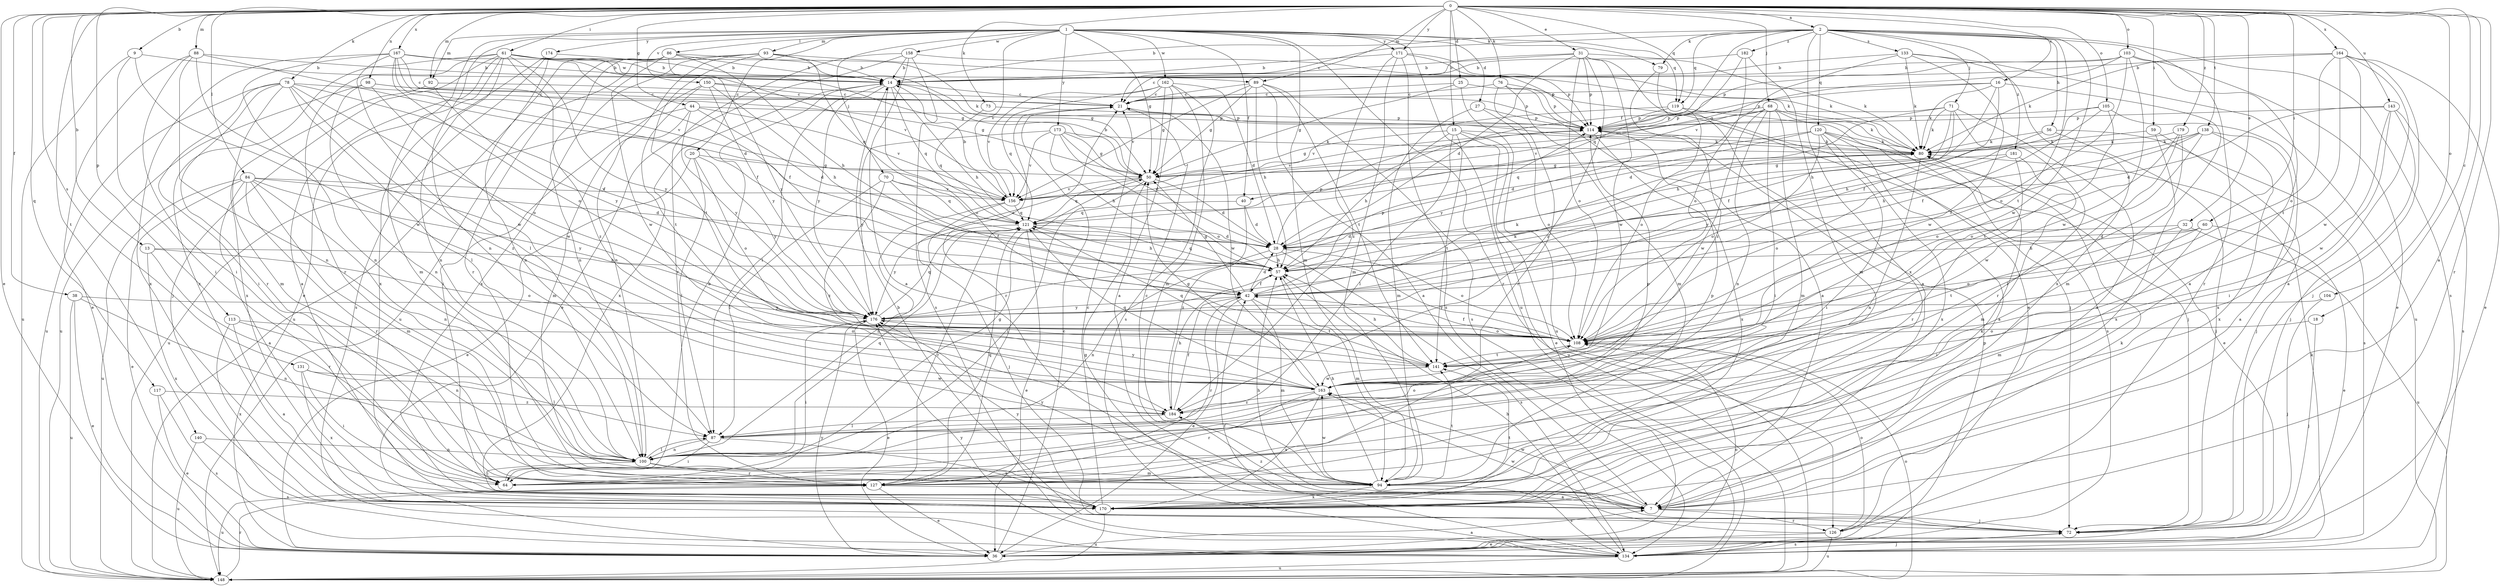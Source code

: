 strict digraph  {
0;
1;
2;
7;
9;
13;
14;
15;
16;
18;
20;
21;
25;
27;
28;
31;
32;
36;
38;
40;
42;
44;
50;
56;
57;
59;
60;
61;
64;
68;
70;
71;
72;
73;
76;
78;
79;
80;
84;
86;
87;
88;
89;
92;
93;
94;
98;
100;
103;
104;
105;
108;
113;
114;
117;
119;
120;
121;
126;
127;
131;
133;
134;
138;
140;
141;
143;
148;
150;
156;
158;
162;
163;
164;
167;
170;
171;
173;
174;
176;
179;
181;
182;
184;
0 -> 2  [label=a];
0 -> 7  [label=a];
0 -> 9  [label=b];
0 -> 13  [label=b];
0 -> 15  [label=c];
0 -> 16  [label=c];
0 -> 18  [label=c];
0 -> 25  [label=d];
0 -> 31  [label=e];
0 -> 32  [label=e];
0 -> 36  [label=e];
0 -> 38  [label=f];
0 -> 44  [label=g];
0 -> 59  [label=i];
0 -> 60  [label=i];
0 -> 61  [label=i];
0 -> 68  [label=j];
0 -> 73  [label=k];
0 -> 76  [label=k];
0 -> 78  [label=k];
0 -> 84  [label=l];
0 -> 88  [label=m];
0 -> 89  [label=m];
0 -> 92  [label=m];
0 -> 98  [label=n];
0 -> 103  [label=o];
0 -> 104  [label=o];
0 -> 105  [label=o];
0 -> 113  [label=p];
0 -> 117  [label=q];
0 -> 119  [label=q];
0 -> 126  [label=r];
0 -> 131  [label=s];
0 -> 138  [label=t];
0 -> 140  [label=t];
0 -> 143  [label=u];
0 -> 164  [label=x];
0 -> 167  [label=x];
0 -> 171  [label=y];
0 -> 179  [label=z];
1 -> 20  [label=c];
1 -> 27  [label=d];
1 -> 36  [label=e];
1 -> 40  [label=f];
1 -> 50  [label=g];
1 -> 70  [label=j];
1 -> 79  [label=k];
1 -> 86  [label=l];
1 -> 92  [label=m];
1 -> 93  [label=m];
1 -> 94  [label=m];
1 -> 100  [label=n];
1 -> 119  [label=q];
1 -> 126  [label=r];
1 -> 148  [label=u];
1 -> 150  [label=v];
1 -> 156  [label=v];
1 -> 158  [label=w];
1 -> 162  [label=w];
1 -> 171  [label=y];
1 -> 173  [label=y];
1 -> 174  [label=y];
2 -> 14  [label=b];
2 -> 21  [label=c];
2 -> 40  [label=f];
2 -> 56  [label=h];
2 -> 71  [label=j];
2 -> 79  [label=k];
2 -> 119  [label=q];
2 -> 120  [label=q];
2 -> 126  [label=r];
2 -> 133  [label=s];
2 -> 134  [label=s];
2 -> 141  [label=t];
2 -> 163  [label=w];
2 -> 170  [label=x];
2 -> 181  [label=z];
2 -> 182  [label=z];
7 -> 57  [label=h];
7 -> 72  [label=j];
7 -> 126  [label=r];
7 -> 163  [label=w];
7 -> 184  [label=z];
9 -> 14  [label=b];
9 -> 64  [label=i];
9 -> 148  [label=u];
9 -> 163  [label=w];
13 -> 57  [label=h];
13 -> 108  [label=o];
13 -> 127  [label=r];
13 -> 170  [label=x];
14 -> 21  [label=c];
14 -> 57  [label=h];
14 -> 87  [label=l];
14 -> 108  [label=o];
14 -> 121  [label=q];
14 -> 170  [label=x];
14 -> 176  [label=y];
15 -> 36  [label=e];
15 -> 50  [label=g];
15 -> 57  [label=h];
15 -> 80  [label=k];
15 -> 87  [label=l];
15 -> 141  [label=t];
15 -> 148  [label=u];
16 -> 21  [label=c];
16 -> 42  [label=f];
16 -> 57  [label=h];
16 -> 80  [label=k];
16 -> 94  [label=m];
16 -> 114  [label=p];
18 -> 72  [label=j];
18 -> 108  [label=o];
20 -> 36  [label=e];
20 -> 50  [label=g];
20 -> 87  [label=l];
20 -> 108  [label=o];
20 -> 176  [label=y];
21 -> 114  [label=p];
21 -> 127  [label=r];
21 -> 163  [label=w];
25 -> 21  [label=c];
25 -> 50  [label=g];
25 -> 72  [label=j];
25 -> 148  [label=u];
27 -> 94  [label=m];
27 -> 108  [label=o];
27 -> 114  [label=p];
28 -> 57  [label=h];
28 -> 100  [label=n];
28 -> 108  [label=o];
28 -> 114  [label=p];
28 -> 134  [label=s];
31 -> 14  [label=b];
31 -> 21  [label=c];
31 -> 28  [label=d];
31 -> 36  [label=e];
31 -> 80  [label=k];
31 -> 108  [label=o];
31 -> 114  [label=p];
31 -> 163  [label=w];
31 -> 184  [label=z];
32 -> 28  [label=d];
32 -> 64  [label=i];
32 -> 141  [label=t];
32 -> 148  [label=u];
36 -> 7  [label=a];
36 -> 21  [label=c];
36 -> 108  [label=o];
36 -> 176  [label=y];
38 -> 36  [label=e];
38 -> 100  [label=n];
38 -> 148  [label=u];
38 -> 176  [label=y];
40 -> 28  [label=d];
40 -> 121  [label=q];
40 -> 184  [label=z];
42 -> 28  [label=d];
42 -> 36  [label=e];
42 -> 50  [label=g];
42 -> 80  [label=k];
42 -> 94  [label=m];
42 -> 114  [label=p];
42 -> 127  [label=r];
42 -> 141  [label=t];
42 -> 176  [label=y];
44 -> 28  [label=d];
44 -> 94  [label=m];
44 -> 114  [label=p];
44 -> 148  [label=u];
44 -> 156  [label=v];
44 -> 176  [label=y];
50 -> 14  [label=b];
50 -> 28  [label=d];
50 -> 64  [label=i];
50 -> 121  [label=q];
50 -> 156  [label=v];
56 -> 72  [label=j];
56 -> 80  [label=k];
56 -> 134  [label=s];
56 -> 176  [label=y];
57 -> 42  [label=f];
57 -> 94  [label=m];
57 -> 121  [label=q];
59 -> 72  [label=j];
59 -> 80  [label=k];
59 -> 170  [label=x];
60 -> 28  [label=d];
60 -> 36  [label=e];
60 -> 57  [label=h];
60 -> 94  [label=m];
60 -> 108  [label=o];
61 -> 7  [label=a];
61 -> 14  [label=b];
61 -> 42  [label=f];
61 -> 50  [label=g];
61 -> 72  [label=j];
61 -> 80  [label=k];
61 -> 94  [label=m];
61 -> 100  [label=n];
61 -> 127  [label=r];
61 -> 156  [label=v];
61 -> 170  [label=x];
61 -> 176  [label=y];
61 -> 184  [label=z];
64 -> 14  [label=b];
68 -> 64  [label=i];
68 -> 80  [label=k];
68 -> 94  [label=m];
68 -> 100  [label=n];
68 -> 114  [label=p];
68 -> 134  [label=s];
68 -> 156  [label=v];
68 -> 163  [label=w];
68 -> 176  [label=y];
70 -> 42  [label=f];
70 -> 87  [label=l];
70 -> 121  [label=q];
70 -> 156  [label=v];
70 -> 184  [label=z];
71 -> 7  [label=a];
71 -> 28  [label=d];
71 -> 42  [label=f];
71 -> 57  [label=h];
71 -> 80  [label=k];
71 -> 114  [label=p];
71 -> 127  [label=r];
72 -> 14  [label=b];
72 -> 134  [label=s];
72 -> 163  [label=w];
73 -> 114  [label=p];
73 -> 121  [label=q];
76 -> 7  [label=a];
76 -> 21  [label=c];
76 -> 94  [label=m];
76 -> 114  [label=p];
76 -> 127  [label=r];
78 -> 21  [label=c];
78 -> 42  [label=f];
78 -> 64  [label=i];
78 -> 87  [label=l];
78 -> 94  [label=m];
78 -> 108  [label=o];
78 -> 127  [label=r];
78 -> 148  [label=u];
78 -> 184  [label=z];
79 -> 7  [label=a];
79 -> 184  [label=z];
80 -> 50  [label=g];
80 -> 100  [label=n];
84 -> 7  [label=a];
84 -> 28  [label=d];
84 -> 36  [label=e];
84 -> 94  [label=m];
84 -> 100  [label=n];
84 -> 127  [label=r];
84 -> 148  [label=u];
84 -> 156  [label=v];
84 -> 176  [label=y];
86 -> 14  [label=b];
86 -> 50  [label=g];
86 -> 57  [label=h];
86 -> 100  [label=n];
86 -> 127  [label=r];
86 -> 148  [label=u];
86 -> 163  [label=w];
86 -> 176  [label=y];
87 -> 64  [label=i];
87 -> 100  [label=n];
87 -> 108  [label=o];
87 -> 114  [label=p];
87 -> 170  [label=x];
88 -> 14  [label=b];
88 -> 28  [label=d];
88 -> 36  [label=e];
88 -> 64  [label=i];
88 -> 100  [label=n];
88 -> 163  [label=w];
89 -> 7  [label=a];
89 -> 21  [label=c];
89 -> 50  [label=g];
89 -> 57  [label=h];
89 -> 134  [label=s];
89 -> 141  [label=t];
89 -> 156  [label=v];
92 -> 21  [label=c];
92 -> 170  [label=x];
92 -> 176  [label=y];
93 -> 14  [label=b];
93 -> 100  [label=n];
93 -> 114  [label=p];
93 -> 121  [label=q];
93 -> 141  [label=t];
93 -> 148  [label=u];
93 -> 170  [label=x];
94 -> 21  [label=c];
94 -> 57  [label=h];
94 -> 134  [label=s];
94 -> 141  [label=t];
94 -> 163  [label=w];
94 -> 170  [label=x];
94 -> 176  [label=y];
98 -> 21  [label=c];
98 -> 50  [label=g];
98 -> 100  [label=n];
98 -> 148  [label=u];
98 -> 163  [label=w];
100 -> 50  [label=g];
100 -> 64  [label=i];
100 -> 87  [label=l];
100 -> 94  [label=m];
100 -> 114  [label=p];
100 -> 121  [label=q];
100 -> 127  [label=r];
103 -> 7  [label=a];
103 -> 14  [label=b];
103 -> 36  [label=e];
103 -> 50  [label=g];
103 -> 108  [label=o];
103 -> 114  [label=p];
103 -> 163  [label=w];
104 -> 72  [label=j];
104 -> 176  [label=y];
105 -> 42  [label=f];
105 -> 57  [label=h];
105 -> 114  [label=p];
105 -> 141  [label=t];
105 -> 170  [label=x];
108 -> 42  [label=f];
108 -> 141  [label=t];
113 -> 7  [label=a];
113 -> 100  [label=n];
113 -> 108  [label=o];
113 -> 170  [label=x];
114 -> 80  [label=k];
114 -> 156  [label=v];
114 -> 170  [label=x];
117 -> 36  [label=e];
117 -> 134  [label=s];
117 -> 184  [label=z];
119 -> 72  [label=j];
119 -> 108  [label=o];
119 -> 114  [label=p];
119 -> 156  [label=v];
120 -> 7  [label=a];
120 -> 28  [label=d];
120 -> 36  [label=e];
120 -> 64  [label=i];
120 -> 80  [label=k];
120 -> 108  [label=o];
120 -> 121  [label=q];
120 -> 170  [label=x];
121 -> 28  [label=d];
121 -> 36  [label=e];
121 -> 57  [label=h];
121 -> 127  [label=r];
121 -> 176  [label=y];
126 -> 36  [label=e];
126 -> 50  [label=g];
126 -> 80  [label=k];
126 -> 108  [label=o];
126 -> 148  [label=u];
127 -> 7  [label=a];
127 -> 36  [label=e];
127 -> 121  [label=q];
127 -> 148  [label=u];
131 -> 64  [label=i];
131 -> 87  [label=l];
131 -> 163  [label=w];
131 -> 170  [label=x];
133 -> 14  [label=b];
133 -> 80  [label=k];
133 -> 148  [label=u];
133 -> 156  [label=v];
133 -> 163  [label=w];
133 -> 170  [label=x];
134 -> 42  [label=f];
134 -> 57  [label=h];
134 -> 72  [label=j];
134 -> 80  [label=k];
134 -> 114  [label=p];
134 -> 148  [label=u];
134 -> 176  [label=y];
138 -> 7  [label=a];
138 -> 42  [label=f];
138 -> 57  [label=h];
138 -> 80  [label=k];
138 -> 108  [label=o];
138 -> 170  [label=x];
140 -> 100  [label=n];
140 -> 134  [label=s];
140 -> 148  [label=u];
141 -> 57  [label=h];
141 -> 121  [label=q];
141 -> 163  [label=w];
143 -> 28  [label=d];
143 -> 64  [label=i];
143 -> 72  [label=j];
143 -> 114  [label=p];
143 -> 134  [label=s];
143 -> 163  [label=w];
148 -> 108  [label=o];
148 -> 127  [label=r];
150 -> 21  [label=c];
150 -> 57  [label=h];
150 -> 64  [label=i];
150 -> 114  [label=p];
150 -> 141  [label=t];
150 -> 176  [label=y];
156 -> 14  [label=b];
156 -> 72  [label=j];
156 -> 100  [label=n];
156 -> 121  [label=q];
158 -> 7  [label=a];
158 -> 14  [label=b];
158 -> 36  [label=e];
158 -> 80  [label=k];
158 -> 127  [label=r];
158 -> 134  [label=s];
162 -> 7  [label=a];
162 -> 21  [label=c];
162 -> 28  [label=d];
162 -> 50  [label=g];
162 -> 94  [label=m];
162 -> 121  [label=q];
162 -> 134  [label=s];
162 -> 156  [label=v];
163 -> 50  [label=g];
163 -> 121  [label=q];
163 -> 127  [label=r];
163 -> 170  [label=x];
163 -> 176  [label=y];
163 -> 184  [label=z];
164 -> 7  [label=a];
164 -> 14  [label=b];
164 -> 36  [label=e];
164 -> 72  [label=j];
164 -> 80  [label=k];
164 -> 108  [label=o];
164 -> 141  [label=t];
164 -> 163  [label=w];
167 -> 14  [label=b];
167 -> 21  [label=c];
167 -> 42  [label=f];
167 -> 87  [label=l];
167 -> 100  [label=n];
167 -> 108  [label=o];
167 -> 156  [label=v];
167 -> 170  [label=x];
167 -> 89  [label=w];
170 -> 21  [label=c];
170 -> 80  [label=k];
170 -> 141  [label=t];
170 -> 148  [label=u];
170 -> 176  [label=y];
171 -> 14  [label=b];
171 -> 80  [label=k];
171 -> 94  [label=m];
171 -> 114  [label=p];
171 -> 134  [label=s];
171 -> 184  [label=z];
173 -> 28  [label=d];
173 -> 50  [label=g];
173 -> 57  [label=h];
173 -> 80  [label=k];
173 -> 108  [label=o];
173 -> 156  [label=v];
173 -> 176  [label=y];
174 -> 14  [label=b];
174 -> 100  [label=n];
174 -> 134  [label=s];
174 -> 170  [label=x];
176 -> 21  [label=c];
176 -> 36  [label=e];
176 -> 64  [label=i];
176 -> 80  [label=k];
176 -> 108  [label=o];
176 -> 121  [label=q];
179 -> 80  [label=k];
179 -> 87  [label=l];
179 -> 108  [label=o];
179 -> 163  [label=w];
181 -> 50  [label=g];
181 -> 94  [label=m];
181 -> 108  [label=o];
181 -> 127  [label=r];
182 -> 14  [label=b];
182 -> 94  [label=m];
182 -> 108  [label=o];
182 -> 121  [label=q];
184 -> 42  [label=f];
184 -> 57  [label=h];
184 -> 87  [label=l];
}
